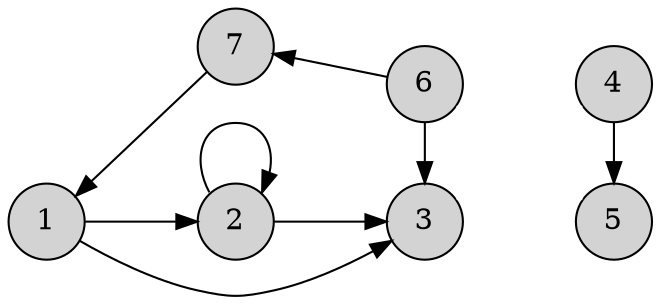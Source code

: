 digraph Vergleichsbaum1
	{
        margin="0";
        rankdir=LR;
        nodesep="0.4";
        ranksep="0.75";
        edge [arrowhead="normal"];
        node [shape=circle, style="filled", fillcolor=lightgrey, width=.33];
        {rank=min; 1 [label="1"];};
        {rank=same; 2 [label="2"];7 [label="7"];};
        {rank=same; 3 [label="3"];6 [label="6"];};
        {rank=sink; 4 [label="4"];5 [label="5"];};

        1->2;
        2->3;
        3->4 [arrowhead="none", color=white];
        4->5;
        5->6 [arrowhead="none", color=white];
        6->7;
        7->1;
        2->2;
        6->3;
        1->3;
	}
